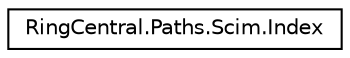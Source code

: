 digraph "Graphical Class Hierarchy"
{
 // LATEX_PDF_SIZE
  edge [fontname="Helvetica",fontsize="10",labelfontname="Helvetica",labelfontsize="10"];
  node [fontname="Helvetica",fontsize="10",shape=record];
  rankdir="LR";
  Node0 [label="RingCentral.Paths.Scim.Index",height=0.2,width=0.4,color="black", fillcolor="white", style="filled",URL="$classRingCentral_1_1Paths_1_1Scim_1_1Index.html",tooltip=" "];
}
